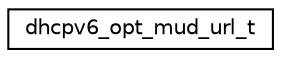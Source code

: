 digraph "Graphical Class Hierarchy"
{
 // LATEX_PDF_SIZE
  edge [fontname="Helvetica",fontsize="10",labelfontname="Helvetica",labelfontsize="10"];
  node [fontname="Helvetica",fontsize="10",shape=record];
  rankdir="LR";
  Node0 [label="dhcpv6_opt_mud_url_t",height=0.2,width=0.4,color="black", fillcolor="white", style="filled",URL="$structdhcpv6__opt__mud__url__t.html",tooltip="MUD URL DHCPv6 option format."];
}
